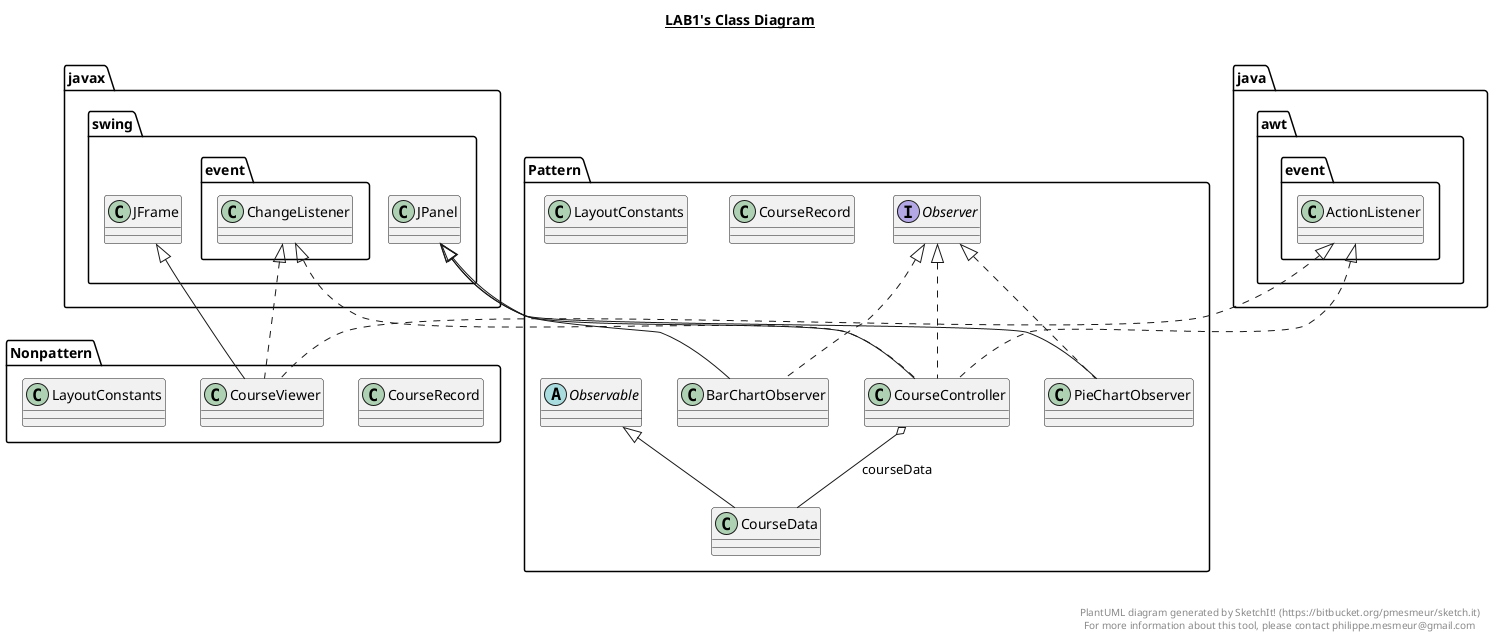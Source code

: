 @startuml

title __LAB1's Class Diagram__\n

  namespace Nonpattern {
    class Nonpattern.CourseRecord {
    }
  }
  

  namespace Nonpattern {
    class Nonpattern.CourseViewer {
    }
  }
  

  namespace Nonpattern {
    class Nonpattern.LayoutConstants {
    }
  }
  

  namespace Pattern {
    class Pattern.BarChartObserver {
    }
  }
  

  namespace Pattern {
    class Pattern.CourseController {
    }
  }
  

  namespace Pattern {
    class Pattern.CourseData {
    }
  }
  

  namespace Pattern {
    class Pattern.CourseRecord {
    }
  }
  

  namespace Pattern {
    class Pattern.LayoutConstants {
    }
  }
  

  namespace Pattern {
    abstract class Pattern.Observable {
    }
  }
  

  namespace Pattern {
    interface Pattern.Observer {
    }
  }
  

  namespace Pattern {
    class Pattern.PieChartObserver {
    }
  }
  

  Nonpattern.CourseViewer .up.|> java.awt.event.ActionListener
  Nonpattern.CourseViewer .up.|> javax.swing.event.ChangeListener
  Nonpattern.CourseViewer -up-|> javax.swing.JFrame
  Pattern.BarChartObserver .up.|> Pattern.Observer
  Pattern.BarChartObserver -up-|> javax.swing.JPanel
  Pattern.CourseController .up.|> Pattern.Observer
  Pattern.CourseController .up.|> java.awt.event.ActionListener
  Pattern.CourseController .up.|> javax.swing.event.ChangeListener
  Pattern.CourseController -up-|> javax.swing.JPanel
  Pattern.CourseController o-- Pattern.CourseData : courseData
  Pattern.CourseData -up-|> Pattern.Observable
  Pattern.PieChartObserver .up.|> Pattern.Observer
  Pattern.PieChartObserver -up-|> javax.swing.JPanel


right footer


PlantUML diagram generated by SketchIt! (https://bitbucket.org/pmesmeur/sketch.it)
For more information about this tool, please contact philippe.mesmeur@gmail.com
endfooter

@enduml
